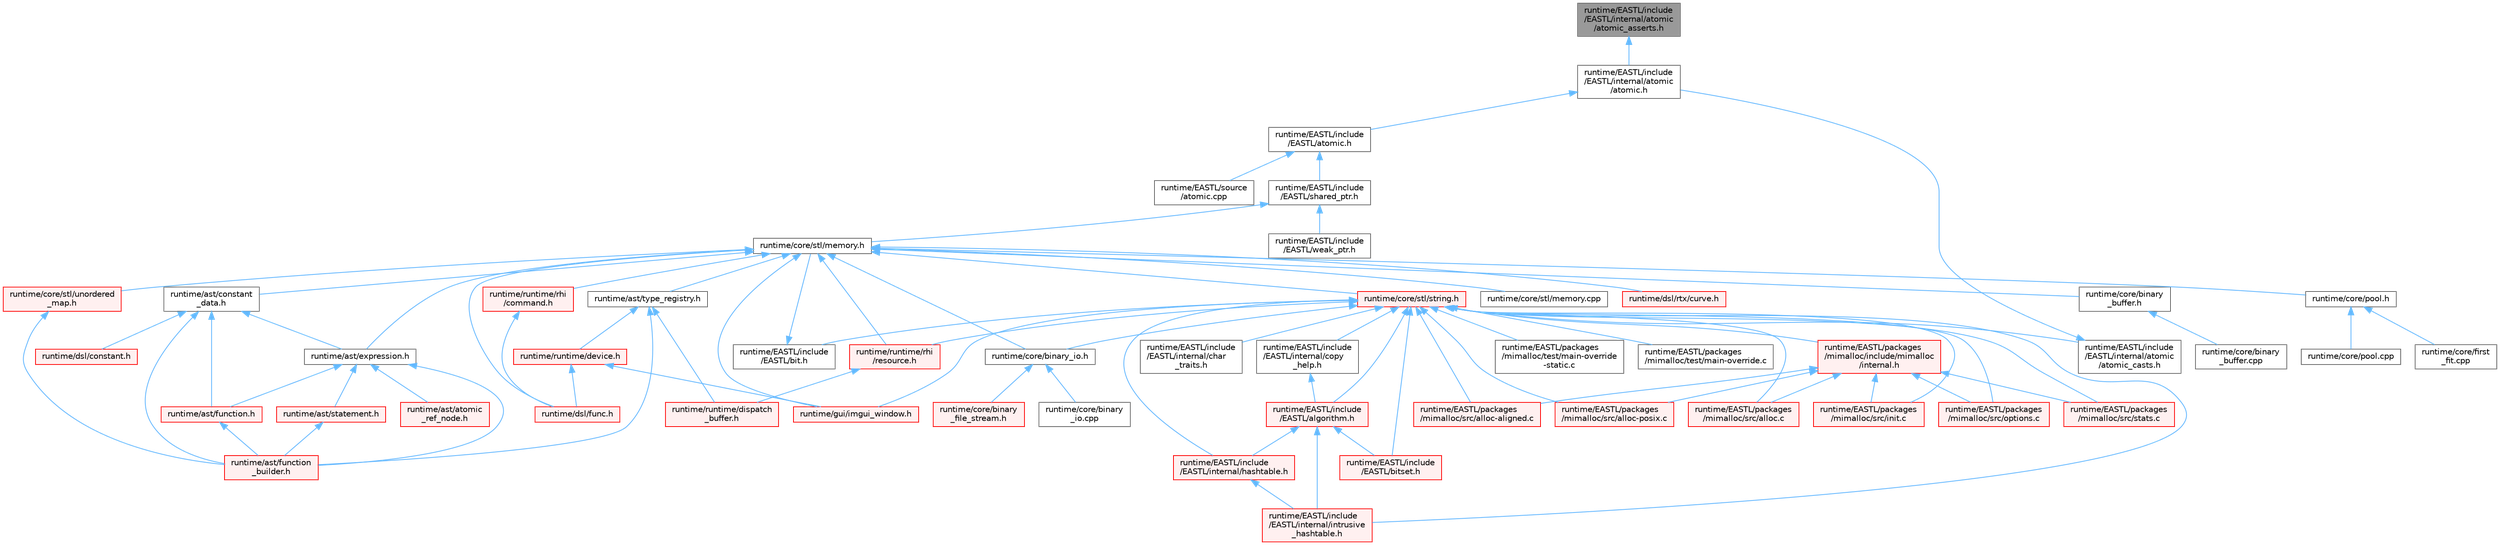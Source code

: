 digraph "runtime/EASTL/include/EASTL/internal/atomic/atomic_asserts.h"
{
 // LATEX_PDF_SIZE
  bgcolor="transparent";
  edge [fontname=Helvetica,fontsize=10,labelfontname=Helvetica,labelfontsize=10];
  node [fontname=Helvetica,fontsize=10,shape=box,height=0.2,width=0.4];
  Node1 [id="Node000001",label="runtime/EASTL/include\l/EASTL/internal/atomic\l/atomic_asserts.h",height=0.2,width=0.4,color="gray40", fillcolor="grey60", style="filled", fontcolor="black",tooltip=" "];
  Node1 -> Node2 [id="edge77_Node000001_Node000002",dir="back",color="steelblue1",style="solid",tooltip=" "];
  Node2 [id="Node000002",label="runtime/EASTL/include\l/EASTL/internal/atomic\l/atomic.h",height=0.2,width=0.4,color="grey40", fillcolor="white", style="filled",URL="$_e_a_s_t_l_2include_2_e_a_s_t_l_2internal_2atomic_2atomic_8h.html",tooltip=" "];
  Node2 -> Node3 [id="edge78_Node000002_Node000003",dir="back",color="steelblue1",style="solid",tooltip=" "];
  Node3 [id="Node000003",label="runtime/EASTL/include\l/EASTL/atomic.h",height=0.2,width=0.4,color="grey40", fillcolor="white", style="filled",URL="$_e_a_s_t_l_2include_2_e_a_s_t_l_2atomic_8h.html",tooltip=" "];
  Node3 -> Node4 [id="edge79_Node000003_Node000004",dir="back",color="steelblue1",style="solid",tooltip=" "];
  Node4 [id="Node000004",label="runtime/EASTL/include\l/EASTL/shared_ptr.h",height=0.2,width=0.4,color="grey40", fillcolor="white", style="filled",URL="$shared__ptr_8h.html",tooltip=" "];
  Node4 -> Node5 [id="edge80_Node000004_Node000005",dir="back",color="steelblue1",style="solid",tooltip=" "];
  Node5 [id="Node000005",label="runtime/EASTL/include\l/EASTL/weak_ptr.h",height=0.2,width=0.4,color="grey40", fillcolor="white", style="filled",URL="$weak__ptr_8h.html",tooltip=" "];
  Node4 -> Node6 [id="edge81_Node000004_Node000006",dir="back",color="steelblue1",style="solid",tooltip=" "];
  Node6 [id="Node000006",label="runtime/core/stl/memory.h",height=0.2,width=0.4,color="grey40", fillcolor="white", style="filled",URL="$core_2stl_2memory_8h.html",tooltip=" "];
  Node6 -> Node7 [id="edge82_Node000006_Node000007",dir="back",color="steelblue1",style="solid",tooltip=" "];
  Node7 [id="Node000007",label="runtime/ast/constant\l_data.h",height=0.2,width=0.4,color="grey40", fillcolor="white", style="filled",URL="$constant__data_8h.html",tooltip=" "];
  Node7 -> Node8 [id="edge83_Node000007_Node000008",dir="back",color="steelblue1",style="solid",tooltip=" "];
  Node8 [id="Node000008",label="runtime/ast/expression.h",height=0.2,width=0.4,color="grey40", fillcolor="white", style="filled",URL="$expression_8h.html",tooltip=" "];
  Node8 -> Node9 [id="edge84_Node000008_Node000009",dir="back",color="steelblue1",style="solid",tooltip=" "];
  Node9 [id="Node000009",label="runtime/ast/atomic\l_ref_node.h",height=0.2,width=0.4,color="red", fillcolor="#FFF0F0", style="filled",URL="$atomic__ref__node_8h.html",tooltip=" "];
  Node8 -> Node29 [id="edge85_Node000008_Node000029",dir="back",color="steelblue1",style="solid",tooltip=" "];
  Node29 [id="Node000029",label="runtime/ast/function.h",height=0.2,width=0.4,color="red", fillcolor="#FFF0F0", style="filled",URL="$ast_2function_8h.html",tooltip=" "];
  Node29 -> Node31 [id="edge86_Node000029_Node000031",dir="back",color="steelblue1",style="solid",tooltip=" "];
  Node31 [id="Node000031",label="runtime/ast/function\l_builder.h",height=0.2,width=0.4,color="red", fillcolor="#FFF0F0", style="filled",URL="$function__builder_8h.html",tooltip=" "];
  Node8 -> Node31 [id="edge87_Node000008_Node000031",dir="back",color="steelblue1",style="solid",tooltip=" "];
  Node8 -> Node58 [id="edge88_Node000008_Node000058",dir="back",color="steelblue1",style="solid",tooltip=" "];
  Node58 [id="Node000058",label="runtime/ast/statement.h",height=0.2,width=0.4,color="red", fillcolor="#FFF0F0", style="filled",URL="$statement_8h.html",tooltip=" "];
  Node58 -> Node31 [id="edge89_Node000058_Node000031",dir="back",color="steelblue1",style="solid",tooltip=" "];
  Node7 -> Node29 [id="edge90_Node000007_Node000029",dir="back",color="steelblue1",style="solid",tooltip=" "];
  Node7 -> Node31 [id="edge91_Node000007_Node000031",dir="back",color="steelblue1",style="solid",tooltip=" "];
  Node7 -> Node33 [id="edge92_Node000007_Node000033",dir="back",color="steelblue1",style="solid",tooltip=" "];
  Node33 [id="Node000033",label="runtime/dsl/constant.h",height=0.2,width=0.4,color="red", fillcolor="#FFF0F0", style="filled",URL="$constant_8h.html",tooltip=" "];
  Node6 -> Node8 [id="edge93_Node000006_Node000008",dir="back",color="steelblue1",style="solid",tooltip=" "];
  Node6 -> Node59 [id="edge94_Node000006_Node000059",dir="back",color="steelblue1",style="solid",tooltip=" "];
  Node59 [id="Node000059",label="runtime/ast/type_registry.h",height=0.2,width=0.4,color="grey40", fillcolor="white", style="filled",URL="$type__registry_8h.html",tooltip=" "];
  Node59 -> Node31 [id="edge95_Node000059_Node000031",dir="back",color="steelblue1",style="solid",tooltip=" "];
  Node59 -> Node49 [id="edge96_Node000059_Node000049",dir="back",color="steelblue1",style="solid",tooltip=" "];
  Node49 [id="Node000049",label="runtime/runtime/device.h",height=0.2,width=0.4,color="red", fillcolor="#FFF0F0", style="filled",URL="$device_8h.html",tooltip=" "];
  Node49 -> Node12 [id="edge97_Node000049_Node000012",dir="back",color="steelblue1",style="solid",tooltip=" "];
  Node12 [id="Node000012",label="runtime/dsl/func.h",height=0.2,width=0.4,color="red", fillcolor="#FFF0F0", style="filled",URL="$func_8h.html",tooltip=" "];
  Node49 -> Node50 [id="edge98_Node000049_Node000050",dir="back",color="steelblue1",style="solid",tooltip=" "];
  Node50 [id="Node000050",label="runtime/gui/imgui_window.h",height=0.2,width=0.4,color="red", fillcolor="#FFF0F0", style="filled",URL="$imgui__window_8h.html",tooltip=" "];
  Node59 -> Node51 [id="edge99_Node000059_Node000051",dir="back",color="steelblue1",style="solid",tooltip=" "];
  Node51 [id="Node000051",label="runtime/runtime/dispatch\l_buffer.h",height=0.2,width=0.4,color="red", fillcolor="#FFF0F0", style="filled",URL="$dispatch__buffer_8h.html",tooltip=" "];
  Node6 -> Node60 [id="edge100_Node000006_Node000060",dir="back",color="steelblue1",style="solid",tooltip=" "];
  Node60 [id="Node000060",label="runtime/core/binary\l_buffer.h",height=0.2,width=0.4,color="grey40", fillcolor="white", style="filled",URL="$binary__buffer_8h.html",tooltip=" "];
  Node60 -> Node61 [id="edge101_Node000060_Node000061",dir="back",color="steelblue1",style="solid",tooltip=" "];
  Node61 [id="Node000061",label="runtime/core/binary\l_buffer.cpp",height=0.2,width=0.4,color="grey40", fillcolor="white", style="filled",URL="$binary__buffer_8cpp.html",tooltip=" "];
  Node6 -> Node62 [id="edge102_Node000006_Node000062",dir="back",color="steelblue1",style="solid",tooltip=" "];
  Node62 [id="Node000062",label="runtime/core/binary_io.h",height=0.2,width=0.4,color="grey40", fillcolor="white", style="filled",URL="$binary__io_8h.html",tooltip=" "];
  Node62 -> Node63 [id="edge103_Node000062_Node000063",dir="back",color="steelblue1",style="solid",tooltip=" "];
  Node63 [id="Node000063",label="runtime/core/binary\l_file_stream.h",height=0.2,width=0.4,color="red", fillcolor="#FFF0F0", style="filled",URL="$binary__file__stream_8h.html",tooltip=" "];
  Node62 -> Node65 [id="edge104_Node000062_Node000065",dir="back",color="steelblue1",style="solid",tooltip=" "];
  Node65 [id="Node000065",label="runtime/core/binary\l_io.cpp",height=0.2,width=0.4,color="grey40", fillcolor="white", style="filled",URL="$binary__io_8cpp.html",tooltip=" "];
  Node6 -> Node66 [id="edge105_Node000006_Node000066",dir="back",color="steelblue1",style="solid",tooltip=" "];
  Node66 [id="Node000066",label="runtime/core/pool.h",height=0.2,width=0.4,color="grey40", fillcolor="white", style="filled",URL="$core_2pool_8h.html",tooltip=" "];
  Node66 -> Node67 [id="edge106_Node000066_Node000067",dir="back",color="steelblue1",style="solid",tooltip=" "];
  Node67 [id="Node000067",label="runtime/core/first\l_fit.cpp",height=0.2,width=0.4,color="grey40", fillcolor="white", style="filled",URL="$first__fit_8cpp.html",tooltip=" "];
  Node66 -> Node68 [id="edge107_Node000066_Node000068",dir="back",color="steelblue1",style="solid",tooltip=" "];
  Node68 [id="Node000068",label="runtime/core/pool.cpp",height=0.2,width=0.4,color="grey40", fillcolor="white", style="filled",URL="$pool_8cpp.html",tooltip=" "];
  Node6 -> Node69 [id="edge108_Node000006_Node000069",dir="back",color="steelblue1",style="solid",tooltip=" "];
  Node69 [id="Node000069",label="runtime/core/stl/memory.cpp",height=0.2,width=0.4,color="grey40", fillcolor="white", style="filled",URL="$core_2stl_2memory_8cpp.html",tooltip=" "];
  Node6 -> Node70 [id="edge109_Node000006_Node000070",dir="back",color="steelblue1",style="solid",tooltip=" "];
  Node70 [id="Node000070",label="runtime/core/stl/string.h",height=0.2,width=0.4,color="red", fillcolor="#FFF0F0", style="filled",URL="$string_8h.html",tooltip=" "];
  Node70 -> Node71 [id="edge110_Node000070_Node000071",dir="back",color="steelblue1",style="solid",tooltip=" "];
  Node71 [id="Node000071",label="runtime/EASTL/include\l/EASTL/algorithm.h",height=0.2,width=0.4,color="red", fillcolor="#FFF0F0", style="filled",URL="$_e_a_s_t_l_2include_2_e_a_s_t_l_2algorithm_8h.html",tooltip=" "];
  Node71 -> Node83 [id="edge111_Node000071_Node000083",dir="back",color="steelblue1",style="solid",tooltip=" "];
  Node83 [id="Node000083",label="runtime/EASTL/include\l/EASTL/bitset.h",height=0.2,width=0.4,color="red", fillcolor="#FFF0F0", style="filled",URL="$bitset_8h.html",tooltip=" "];
  Node71 -> Node101 [id="edge112_Node000071_Node000101",dir="back",color="steelblue1",style="solid",tooltip=" "];
  Node101 [id="Node000101",label="runtime/EASTL/include\l/EASTL/internal/hashtable.h",height=0.2,width=0.4,color="red", fillcolor="#FFF0F0", style="filled",URL="$hashtable_8h.html",tooltip=" "];
  Node101 -> Node111 [id="edge113_Node000101_Node000111",dir="back",color="steelblue1",style="solid",tooltip=" "];
  Node111 [id="Node000111",label="runtime/EASTL/include\l/EASTL/internal/intrusive\l_hashtable.h",height=0.2,width=0.4,color="red", fillcolor="#FFF0F0", style="filled",URL="$intrusive__hashtable_8h.html",tooltip=" "];
  Node71 -> Node111 [id="edge114_Node000071_Node000111",dir="back",color="steelblue1",style="solid",tooltip=" "];
  Node70 -> Node168 [id="edge115_Node000070_Node000168",dir="back",color="steelblue1",style="solid",tooltip=" "];
  Node168 [id="Node000168",label="runtime/EASTL/include\l/EASTL/bit.h",height=0.2,width=0.4,color="grey40", fillcolor="white", style="filled",URL="$bit_8h.html",tooltip=" "];
  Node168 -> Node6 [id="edge116_Node000168_Node000006",dir="back",color="steelblue1",style="solid",tooltip=" "];
  Node70 -> Node83 [id="edge117_Node000070_Node000083",dir="back",color="steelblue1",style="solid",tooltip=" "];
  Node70 -> Node169 [id="edge118_Node000070_Node000169",dir="back",color="steelblue1",style="solid",tooltip=" "];
  Node169 [id="Node000169",label="runtime/EASTL/include\l/EASTL/internal/atomic\l/atomic_casts.h",height=0.2,width=0.4,color="grey40", fillcolor="white", style="filled",URL="$atomic__casts_8h.html",tooltip=" "];
  Node169 -> Node2 [id="edge119_Node000169_Node000002",dir="back",color="steelblue1",style="solid",tooltip=" "];
  Node70 -> Node170 [id="edge120_Node000070_Node000170",dir="back",color="steelblue1",style="solid",tooltip=" "];
  Node170 [id="Node000170",label="runtime/EASTL/include\l/EASTL/internal/char\l_traits.h",height=0.2,width=0.4,color="grey40", fillcolor="white", style="filled",URL="$char__traits_8h.html",tooltip=" "];
  Node70 -> Node171 [id="edge121_Node000070_Node000171",dir="back",color="steelblue1",style="solid",tooltip=" "];
  Node171 [id="Node000171",label="runtime/EASTL/include\l/EASTL/internal/copy\l_help.h",height=0.2,width=0.4,color="grey40", fillcolor="white", style="filled",URL="$copy__help_8h.html",tooltip=" "];
  Node171 -> Node71 [id="edge122_Node000171_Node000071",dir="back",color="steelblue1",style="solid",tooltip=" "];
  Node70 -> Node101 [id="edge123_Node000070_Node000101",dir="back",color="steelblue1",style="solid",tooltip=" "];
  Node70 -> Node111 [id="edge124_Node000070_Node000111",dir="back",color="steelblue1",style="solid",tooltip=" "];
  Node70 -> Node172 [id="edge125_Node000070_Node000172",dir="back",color="steelblue1",style="solid",tooltip=" "];
  Node172 [id="Node000172",label="runtime/EASTL/packages\l/mimalloc/include/mimalloc\l/internal.h",height=0.2,width=0.4,color="red", fillcolor="#FFF0F0", style="filled",URL="$_e_a_s_t_l_2packages_2mimalloc_2include_2mimalloc_2internal_8h.html",tooltip=" "];
  Node172 -> Node173 [id="edge126_Node000172_Node000173",dir="back",color="steelblue1",style="solid",tooltip=" "];
  Node173 [id="Node000173",label="runtime/EASTL/packages\l/mimalloc/src/alloc-aligned.c",height=0.2,width=0.4,color="red", fillcolor="#FFF0F0", style="filled",URL="$alloc-aligned_8c.html",tooltip=" "];
  Node172 -> Node176 [id="edge127_Node000172_Node000176",dir="back",color="steelblue1",style="solid",tooltip=" "];
  Node176 [id="Node000176",label="runtime/EASTL/packages\l/mimalloc/src/alloc-posix.c",height=0.2,width=0.4,color="red", fillcolor="#FFF0F0", style="filled",URL="$alloc-posix_8c.html",tooltip=" "];
  Node172 -> Node177 [id="edge128_Node000172_Node000177",dir="back",color="steelblue1",style="solid",tooltip=" "];
  Node177 [id="Node000177",label="runtime/EASTL/packages\l/mimalloc/src/alloc.c",height=0.2,width=0.4,color="red", fillcolor="#FFF0F0", style="filled",URL="$alloc_8c.html",tooltip=" "];
  Node172 -> Node183 [id="edge129_Node000172_Node000183",dir="back",color="steelblue1",style="solid",tooltip=" "];
  Node183 [id="Node000183",label="runtime/EASTL/packages\l/mimalloc/src/init.c",height=0.2,width=0.4,color="red", fillcolor="#FFF0F0", style="filled",URL="$_e_a_s_t_l_2packages_2mimalloc_2src_2init_8c.html",tooltip=" "];
  Node172 -> Node185 [id="edge130_Node000172_Node000185",dir="back",color="steelblue1",style="solid",tooltip=" "];
  Node185 [id="Node000185",label="runtime/EASTL/packages\l/mimalloc/src/options.c",height=0.2,width=0.4,color="red", fillcolor="#FFF0F0", style="filled",URL="$options_8c.html",tooltip=" "];
  Node172 -> Node198 [id="edge131_Node000172_Node000198",dir="back",color="steelblue1",style="solid",tooltip=" "];
  Node198 [id="Node000198",label="runtime/EASTL/packages\l/mimalloc/src/stats.c",height=0.2,width=0.4,color="red", fillcolor="#FFF0F0", style="filled",URL="$stats_8c.html",tooltip=" "];
  Node70 -> Node173 [id="edge132_Node000070_Node000173",dir="back",color="steelblue1",style="solid",tooltip=" "];
  Node70 -> Node176 [id="edge133_Node000070_Node000176",dir="back",color="steelblue1",style="solid",tooltip=" "];
  Node70 -> Node177 [id="edge134_Node000070_Node000177",dir="back",color="steelblue1",style="solid",tooltip=" "];
  Node70 -> Node183 [id="edge135_Node000070_Node000183",dir="back",color="steelblue1",style="solid",tooltip=" "];
  Node70 -> Node185 [id="edge136_Node000070_Node000185",dir="back",color="steelblue1",style="solid",tooltip=" "];
  Node70 -> Node198 [id="edge137_Node000070_Node000198",dir="back",color="steelblue1",style="solid",tooltip=" "];
  Node70 -> Node199 [id="edge138_Node000070_Node000199",dir="back",color="steelblue1",style="solid",tooltip=" "];
  Node199 [id="Node000199",label="runtime/EASTL/packages\l/mimalloc/test/main-override\l-static.c",height=0.2,width=0.4,color="grey40", fillcolor="white", style="filled",URL="$main-override-static_8c.html",tooltip=" "];
  Node70 -> Node200 [id="edge139_Node000070_Node000200",dir="back",color="steelblue1",style="solid",tooltip=" "];
  Node200 [id="Node000200",label="runtime/EASTL/packages\l/mimalloc/test/main-override.c",height=0.2,width=0.4,color="grey40", fillcolor="white", style="filled",URL="$main-override_8c.html",tooltip=" "];
  Node70 -> Node62 [id="edge140_Node000070_Node000062",dir="back",color="steelblue1",style="solid",tooltip=" "];
  Node70 -> Node50 [id="edge141_Node000070_Node000050",dir="back",color="steelblue1",style="solid",tooltip=" "];
  Node70 -> Node215 [id="edge142_Node000070_Node000215",dir="back",color="steelblue1",style="solid",tooltip=" "];
  Node215 [id="Node000215",label="runtime/runtime/rhi\l/resource.h",height=0.2,width=0.4,color="red", fillcolor="#FFF0F0", style="filled",URL="$runtime_2rhi_2resource_8h.html",tooltip=" "];
  Node215 -> Node51 [id="edge143_Node000215_Node000051",dir="back",color="steelblue1",style="solid",tooltip=" "];
  Node6 -> Node91 [id="edge144_Node000006_Node000091",dir="back",color="steelblue1",style="solid",tooltip=" "];
  Node91 [id="Node000091",label="runtime/core/stl/unordered\l_map.h",height=0.2,width=0.4,color="red", fillcolor="#FFF0F0", style="filled",URL="$core_2stl_2unordered__map_8h.html",tooltip=" "];
  Node91 -> Node31 [id="edge145_Node000091_Node000031",dir="back",color="steelblue1",style="solid",tooltip=" "];
  Node6 -> Node12 [id="edge146_Node000006_Node000012",dir="back",color="steelblue1",style="solid",tooltip=" "];
  Node6 -> Node41 [id="edge147_Node000006_Node000041",dir="back",color="steelblue1",style="solid",tooltip=" "];
  Node41 [id="Node000041",label="runtime/dsl/rtx/curve.h",height=0.2,width=0.4,color="red", fillcolor="#FFF0F0", style="filled",URL="$dsl_2rtx_2curve_8h.html",tooltip=" "];
  Node6 -> Node50 [id="edge148_Node000006_Node000050",dir="back",color="steelblue1",style="solid",tooltip=" "];
  Node6 -> Node76 [id="edge149_Node000006_Node000076",dir="back",color="steelblue1",style="solid",tooltip=" "];
  Node76 [id="Node000076",label="runtime/runtime/rhi\l/command.h",height=0.2,width=0.4,color="red", fillcolor="#FFF0F0", style="filled",URL="$command_8h.html",tooltip=" "];
  Node76 -> Node12 [id="edge150_Node000076_Node000012",dir="back",color="steelblue1",style="solid",tooltip=" "];
  Node6 -> Node215 [id="edge151_Node000006_Node000215",dir="back",color="steelblue1",style="solid",tooltip=" "];
  Node3 -> Node473 [id="edge152_Node000003_Node000473",dir="back",color="steelblue1",style="solid",tooltip=" "];
  Node473 [id="Node000473",label="runtime/EASTL/source\l/atomic.cpp",height=0.2,width=0.4,color="grey40", fillcolor="white", style="filled",URL="$atomic_8cpp.html",tooltip=" "];
}
